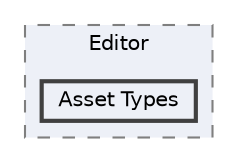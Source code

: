 digraph "external/spine-runtimes/spine-unity/Assets/Spine/Editor/spine-unity/Editor/Asset Types"
{
 // LATEX_PDF_SIZE
  bgcolor="transparent";
  edge [fontname=Helvetica,fontsize=10,labelfontname=Helvetica,labelfontsize=10];
  node [fontname=Helvetica,fontsize=10,shape=box,height=0.2,width=0.4];
  compound=true
  subgraph clusterdir_b60443c2e6a0f80981895f45b59bc9fc {
    graph [ bgcolor="#edf0f7", pencolor="grey50", label="Editor", fontname=Helvetica,fontsize=10 style="filled,dashed", URL="dir_b60443c2e6a0f80981895f45b59bc9fc.html",tooltip=""]
  dir_0c328403bd56cc46abceafde7e8376da [label="Asset Types", fillcolor="#edf0f7", color="grey25", style="filled,bold", URL="dir_0c328403bd56cc46abceafde7e8376da.html",tooltip=""];
  }
}
